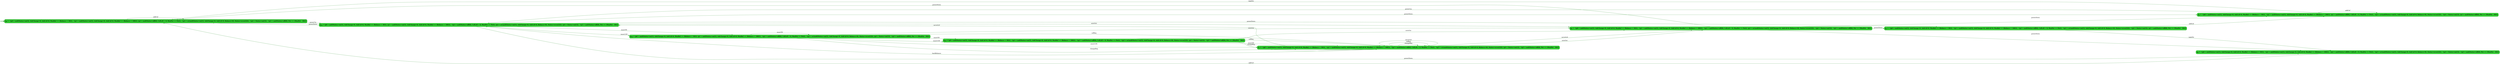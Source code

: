 digraph g {

	rankdir="LR"

	__invisible__[shape="point", color="forestgreen"]
	q8[label=<<b>q<sub>8</sub> = ¬(p0 = and(Status=on[1], AskChange=0, AskCof=0, MaxBal &gt;= (Balance + 50))), ¬(p1 = and(Status=on[1], AskChange=0, AskCof=0, MaxBal &gt;= (Balance + 100))), (p2 = and(Status=off[0], CofLeft &gt; 0, MaxPot &gt;= Pot)), ¬(p3 = or(and(Status=on[1], AskChange=0, AskCof=0, Balance=0), Status=error[2])), ¬(p4 = Status=on[1]), ¬(p5 = and(Status=off[0], Pot &gt;= (MaxPot - 50)))</b>>, shape="box", style="rounded, filled", fillcolor="limegreen", color="forestgreen", penwidth=3] // Initial
	q54[label=<<b>q<sub>54</sub> = (p0 = and(Status=on[1], AskChange=0, AskCof=0, MaxBal &gt;= (Balance + 50))), (p1 = and(Status=on[1], AskChange=0, AskCof=0, MaxBal &gt;= (Balance + 100))), ¬(p2 = and(Status=off[0], CofLeft &gt; 0, MaxPot &gt;= Pot)), (p3 = or(and(Status=on[1], AskChange=0, AskCof=0, Balance=0), Status=error[2])), (p4 = Status=on[1]), ¬(p5 = and(Status=off[0], Pot &gt;= (MaxPot - 50)))</b>>, shape="box", style="rounded, filled", fillcolor="limegreen", color="forestgreen"]
	q4[label=<<b>q<sub>4</sub> = ¬(p0 = and(Status=on[1], AskChange=0, AskCof=0, MaxBal &gt;= (Balance + 50))), ¬(p1 = and(Status=on[1], AskChange=0, AskCof=0, MaxBal &gt;= (Balance + 100))), ¬(p2 = and(Status=off[0], CofLeft &gt; 0, MaxPot &gt;= Pot)), (p3 = or(and(Status=on[1], AskChange=0, AskCof=0, Balance=0), Status=error[2])), ¬(p4 = Status=on[1]), ¬(p5 = and(Status=off[0], Pot &gt;= (MaxPot - 50)))</b>>, shape="box", style="rounded, filled", fillcolor="limegreen", color="forestgreen"]
	q0[label=<<b>q<sub>0</sub> = ¬(p0 = and(Status=on[1], AskChange=0, AskCof=0, MaxBal &gt;= (Balance + 50))), ¬(p1 = and(Status=on[1], AskChange=0, AskCof=0, MaxBal &gt;= (Balance + 100))), ¬(p2 = and(Status=off[0], CofLeft &gt; 0, MaxPot &gt;= Pot)), ¬(p3 = or(and(Status=on[1], AskChange=0, AskCof=0, Balance=0), Status=error[2])), ¬(p4 = Status=on[1]), ¬(p5 = and(Status=off[0], Pot &gt;= (MaxPot - 50)))</b>>, shape="box", style="rounded, filled", fillcolor="limegreen", color="forestgreen"]
	q1[label=<<b>q<sub>1</sub> = ¬(p0 = and(Status=on[1], AskChange=0, AskCof=0, MaxBal &gt;= (Balance + 50))), ¬(p1 = and(Status=on[1], AskChange=0, AskCof=0, MaxBal &gt;= (Balance + 100))), ¬(p2 = and(Status=off[0], CofLeft &gt; 0, MaxPot &gt;= Pot)), ¬(p3 = or(and(Status=on[1], AskChange=0, AskCof=0, Balance=0), Status=error[2])), ¬(p4 = Status=on[1]), (p5 = and(Status=off[0], Pot &gt;= (MaxPot - 50)))</b>>, shape="box", style="rounded, filled", fillcolor="limegreen", color="forestgreen"]
	q9[label=<<b>q<sub>9</sub> = ¬(p0 = and(Status=on[1], AskChange=0, AskCof=0, MaxBal &gt;= (Balance + 50))), ¬(p1 = and(Status=on[1], AskChange=0, AskCof=0, MaxBal &gt;= (Balance + 100))), (p2 = and(Status=off[0], CofLeft &gt; 0, MaxPot &gt;= Pot)), ¬(p3 = or(and(Status=on[1], AskChange=0, AskCof=0, Balance=0), Status=error[2])), ¬(p4 = Status=on[1]), (p5 = and(Status=off[0], Pot &gt;= (MaxPot - 50)))</b>>, shape="box", style="rounded, filled", fillcolor="limegreen", color="forestgreen"]
	q50[label=<<b>q<sub>50</sub> = (p0 = and(Status=on[1], AskChange=0, AskCof=0, MaxBal &gt;= (Balance + 50))), (p1 = and(Status=on[1], AskChange=0, AskCof=0, MaxBal &gt;= (Balance + 100))), ¬(p2 = and(Status=off[0], CofLeft &gt; 0, MaxPot &gt;= Pot)), ¬(p3 = or(and(Status=on[1], AskChange=0, AskCof=0, Balance=0), Status=error[2])), (p4 = Status=on[1]), ¬(p5 = and(Status=off[0], Pot &gt;= (MaxPot - 50)))</b>>, shape="box", style="rounded, filled", fillcolor="limegreen", color="forestgreen"]
	q2[label=<<b>q<sub>2</sub> = ¬(p0 = and(Status=on[1], AskChange=0, AskCof=0, MaxBal &gt;= (Balance + 50))), ¬(p1 = and(Status=on[1], AskChange=0, AskCof=0, MaxBal &gt;= (Balance + 100))), ¬(p2 = and(Status=off[0], CofLeft &gt; 0, MaxPot &gt;= Pot)), ¬(p3 = or(and(Status=on[1], AskChange=0, AskCof=0, Balance=0), Status=error[2])), (p4 = Status=on[1]), ¬(p5 = and(Status=off[0], Pot &gt;= (MaxPot - 50)))</b>>, shape="box", style="rounded, filled", fillcolor="limegreen", color="forestgreen"]
	q34[label=<<b>q<sub>34</sub> = (p0 = and(Status=on[1], AskChange=0, AskCof=0, MaxBal &gt;= (Balance + 50))), ¬(p1 = and(Status=on[1], AskChange=0, AskCof=0, MaxBal &gt;= (Balance + 100))), ¬(p2 = and(Status=off[0], CofLeft &gt; 0, MaxPot &gt;= Pot)), ¬(p3 = or(and(Status=on[1], AskChange=0, AskCof=0, Balance=0), Status=error[2])), (p4 = Status=on[1]), ¬(p5 = and(Status=off[0], Pot &gt;= (MaxPot - 50)))</b>>, shape="box", style="rounded, filled", fillcolor="limegreen", color="forestgreen"]

	__invisible__ -> q8[penwidth=3, color="forestgreen"]
	q8 -> q54[label=<powerUp>, color="forestgreen"]
	q54 -> q4[label=<autoOut>, color="forestgreen"]
	q4 -> q8[label=<powerDown>, color="forestgreen"]
	q4 -> q0[label=<powerDown>, color="forestgreen"]
	q0 -> q8[label=<addCof>, color="forestgreen"]
	q4 -> q1[label=<powerDown>, color="forestgreen"]
	q1 -> q9[label=<addCof>, color="forestgreen"]
	q9 -> q9[label=<addCof>, color="forestgreen"]
	q9 -> q54[label=<powerUp>, color="forestgreen"]
	q9 -> q8[label=<takePot>, color="forestgreen"]
	q1 -> q0[label=<takePot>, color="forestgreen"]
	q4 -> q9[label=<powerDown>, color="forestgreen"]
	q54 -> q50[label=<insert100>, color="forestgreen"]
	q50 -> q4[label=<autoOut>, color="forestgreen"]
	q50 -> q2[label=<changeReq>, color="forestgreen"]
	q2 -> q4[label=<autoOut>, color="forestgreen"]
	q2 -> q54[label=<backBalance>, color="forestgreen"]
	q2 -> q2[label=<changeReq>, color="forestgreen"]
	q2 -> q2[label=<cofReq>, color="forestgreen"]
	q2 -> q2[label=<serveCof>, color="forestgreen"]
	q2 -> q4[label=<serveCof>, color="forestgreen"]
	q2 -> q54[label=<serveCof>, color="forestgreen"]
	q50 -> q2[label=<cofReq>, color="forestgreen"]
	q50 -> q34[label=<insert100>, color="forestgreen"]
	q34 -> q4[label=<autoOut>, color="forestgreen"]
	q34 -> q2[label=<changeReq>, color="forestgreen"]
	q34 -> q2[label=<cofReq>, color="forestgreen"]
	q34 -> q2[label=<insert50>, color="forestgreen"]
	q50 -> q2[label=<insert100>, color="forestgreen"]
	q50 -> q50[label=<insert50>, color="forestgreen"]
	q50 -> q34[label=<insert50>, color="forestgreen"]
	q54 -> q50[label=<insert50>, color="forestgreen"]
	q54 -> q8[label=<powerDown>, color="forestgreen"]
	q54 -> q0[label=<powerDown>, color="forestgreen"]
	q54 -> q1[label=<powerDown>, color="forestgreen"]
	q54 -> q9[label=<powerDown>, color="forestgreen"]
	q8 -> q8[label=<addCof>, color="forestgreen"]

}
